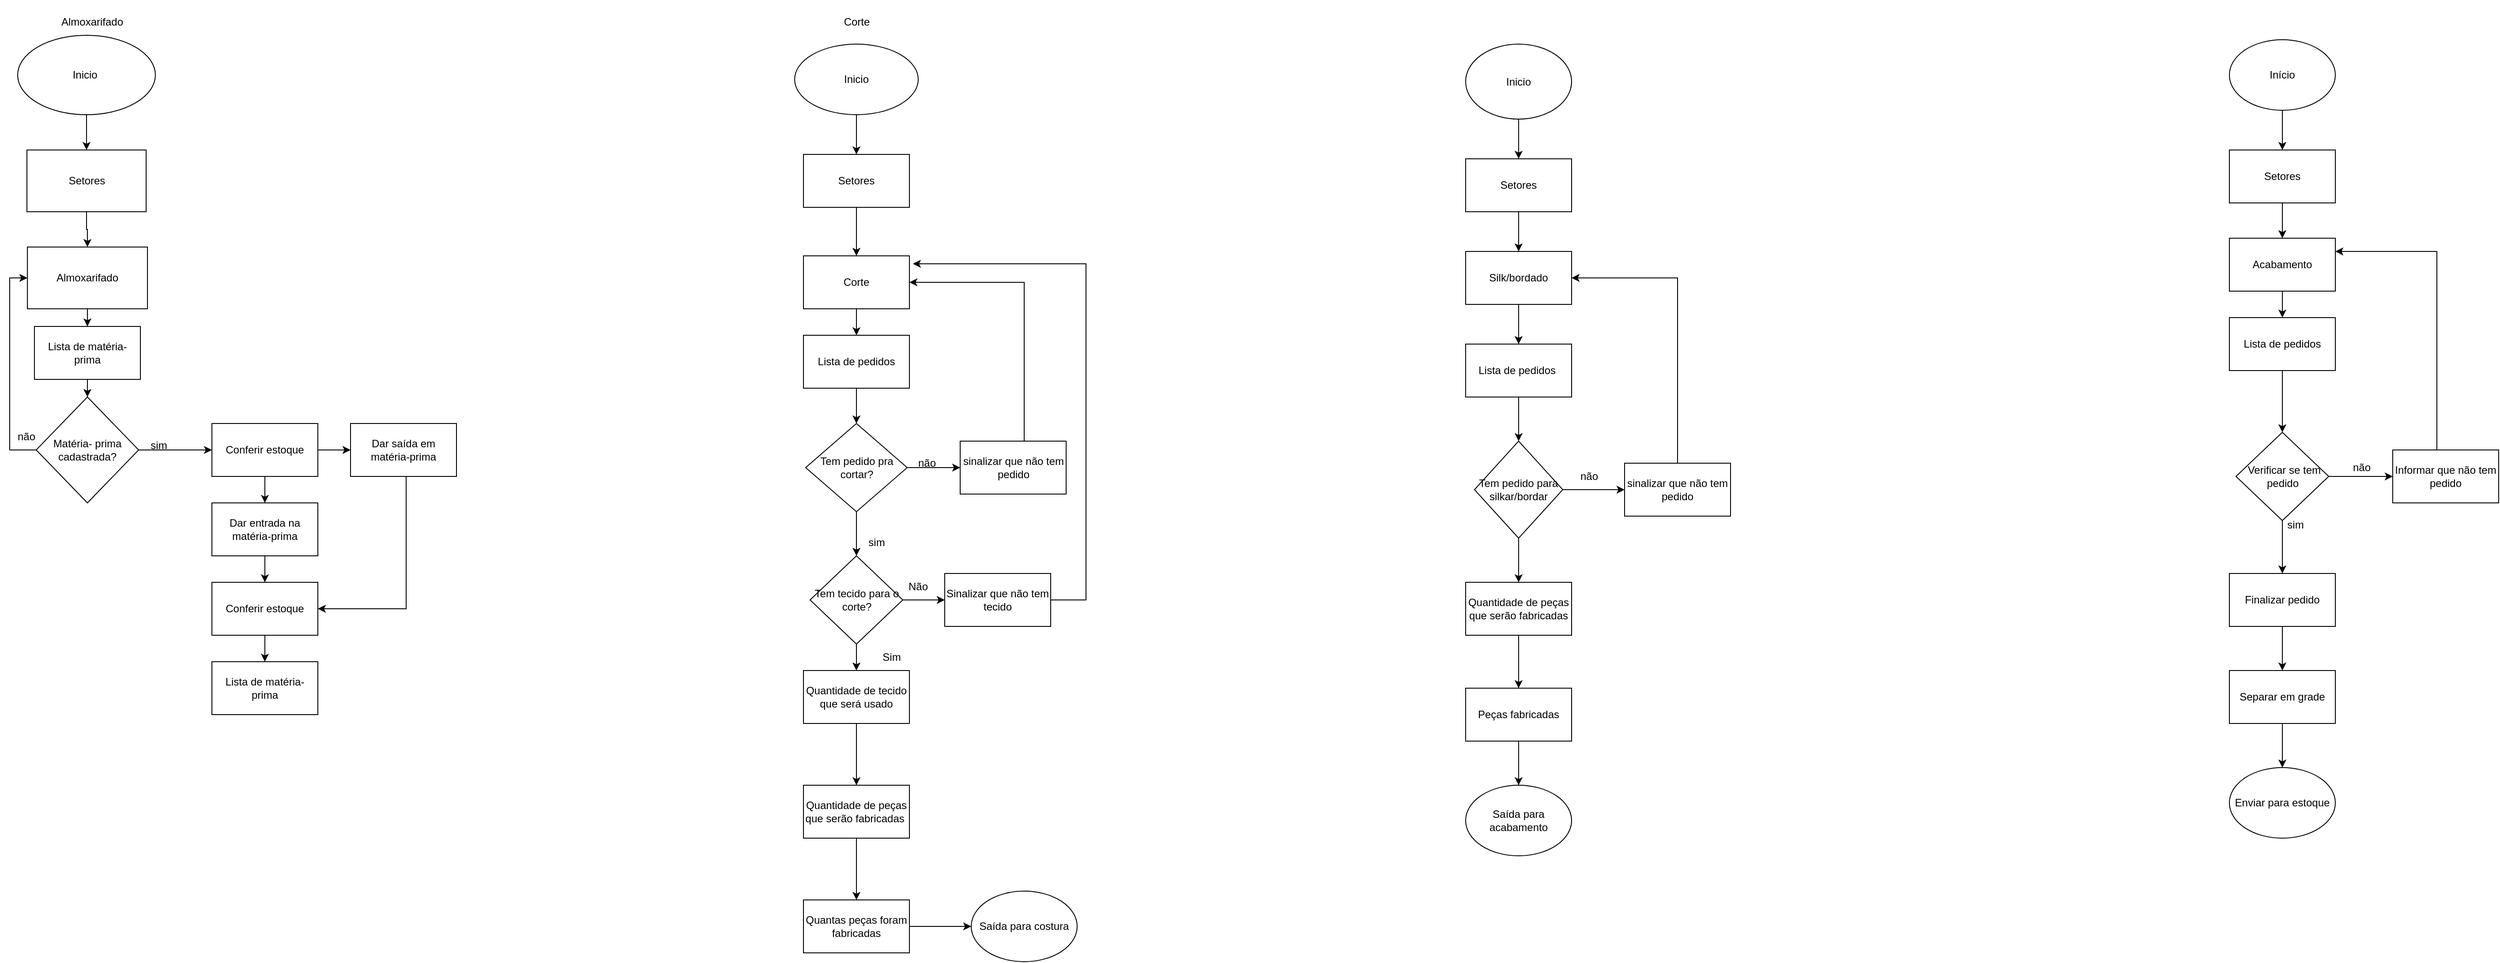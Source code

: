 <mxfile version="24.4.9" type="device">
  <diagram name="Página-1" id="mC3P3-g2l_9qBY8GvUhR">
    <mxGraphModel dx="1434" dy="782" grid="1" gridSize="10" guides="1" tooltips="1" connect="1" arrows="1" fold="1" page="1" pageScale="1" pageWidth="827" pageHeight="1169" math="0" shadow="0">
      <root>
        <mxCell id="0" />
        <mxCell id="1" parent="0" />
        <mxCell id="PYSRqreDHbwuCnctKfHl-3" value="" style="edgeStyle=orthogonalEdgeStyle;rounded=0;orthogonalLoop=1;jettySize=auto;html=1;" parent="1" source="PYSRqreDHbwuCnctKfHl-1" target="PYSRqreDHbwuCnctKfHl-2" edge="1">
          <mxGeometry relative="1" as="geometry" />
        </mxCell>
        <mxCell id="PYSRqreDHbwuCnctKfHl-1" value="Inicio&amp;nbsp;" style="ellipse;whiteSpace=wrap;html=1;" parent="1" vertex="1">
          <mxGeometry x="330" y="40" width="156" height="90" as="geometry" />
        </mxCell>
        <mxCell id="PYSRqreDHbwuCnctKfHl-5" value="" style="edgeStyle=orthogonalEdgeStyle;rounded=0;orthogonalLoop=1;jettySize=auto;html=1;" parent="1" source="PYSRqreDHbwuCnctKfHl-2" target="PYSRqreDHbwuCnctKfHl-4" edge="1">
          <mxGeometry relative="1" as="geometry" />
        </mxCell>
        <mxCell id="PYSRqreDHbwuCnctKfHl-2" value="Setores" style="rounded=0;whiteSpace=wrap;html=1;" parent="1" vertex="1">
          <mxGeometry x="340.5" y="170" width="135" height="70" as="geometry" />
        </mxCell>
        <mxCell id="PYSRqreDHbwuCnctKfHl-24" value="" style="edgeStyle=orthogonalEdgeStyle;rounded=0;orthogonalLoop=1;jettySize=auto;html=1;" parent="1" source="PYSRqreDHbwuCnctKfHl-4" target="PYSRqreDHbwuCnctKfHl-23" edge="1">
          <mxGeometry relative="1" as="geometry" />
        </mxCell>
        <mxCell id="PYSRqreDHbwuCnctKfHl-4" value="Almoxarifado" style="rounded=0;whiteSpace=wrap;html=1;" parent="1" vertex="1">
          <mxGeometry x="341" y="280" width="136" height="70" as="geometry" />
        </mxCell>
        <mxCell id="PYSRqreDHbwuCnctKfHl-8" style="edgeStyle=orthogonalEdgeStyle;rounded=0;orthogonalLoop=1;jettySize=auto;html=1;entryX=0;entryY=0.5;entryDx=0;entryDy=0;" parent="1" source="PYSRqreDHbwuCnctKfHl-6" target="PYSRqreDHbwuCnctKfHl-4" edge="1">
          <mxGeometry relative="1" as="geometry">
            <Array as="points">
              <mxPoint x="321" y="510" />
              <mxPoint x="321" y="315" />
            </Array>
          </mxGeometry>
        </mxCell>
        <mxCell id="PYSRqreDHbwuCnctKfHl-20" value="" style="edgeStyle=orthogonalEdgeStyle;rounded=0;orthogonalLoop=1;jettySize=auto;html=1;" parent="1" source="PYSRqreDHbwuCnctKfHl-6" target="PYSRqreDHbwuCnctKfHl-14" edge="1">
          <mxGeometry relative="1" as="geometry" />
        </mxCell>
        <mxCell id="PYSRqreDHbwuCnctKfHl-6" value="Matéria- prima cadastrada?" style="rhombus;whiteSpace=wrap;html=1;" parent="1" vertex="1">
          <mxGeometry x="351" y="450" width="116" height="120" as="geometry" />
        </mxCell>
        <mxCell id="PYSRqreDHbwuCnctKfHl-11" value="não" style="text;html=1;align=center;verticalAlign=middle;whiteSpace=wrap;rounded=0;" parent="1" vertex="1">
          <mxGeometry x="310" y="480" width="60" height="30" as="geometry" />
        </mxCell>
        <mxCell id="PYSRqreDHbwuCnctKfHl-12" value="sim" style="text;html=1;align=center;verticalAlign=middle;whiteSpace=wrap;rounded=0;" parent="1" vertex="1">
          <mxGeometry x="460" y="490" width="60" height="30" as="geometry" />
        </mxCell>
        <mxCell id="PYSRqreDHbwuCnctKfHl-16" value="" style="edgeStyle=orthogonalEdgeStyle;rounded=0;orthogonalLoop=1;jettySize=auto;html=1;" parent="1" source="PYSRqreDHbwuCnctKfHl-14" target="PYSRqreDHbwuCnctKfHl-15" edge="1">
          <mxGeometry relative="1" as="geometry" />
        </mxCell>
        <mxCell id="PYSRqreDHbwuCnctKfHl-31" value="" style="edgeStyle=orthogonalEdgeStyle;rounded=0;orthogonalLoop=1;jettySize=auto;html=1;" parent="1" source="PYSRqreDHbwuCnctKfHl-14" target="PYSRqreDHbwuCnctKfHl-30" edge="1">
          <mxGeometry relative="1" as="geometry" />
        </mxCell>
        <mxCell id="PYSRqreDHbwuCnctKfHl-14" value="Conferir estoque" style="rounded=0;whiteSpace=wrap;html=1;" parent="1" vertex="1">
          <mxGeometry x="550" y="480" width="120" height="60" as="geometry" />
        </mxCell>
        <mxCell id="PYSRqreDHbwuCnctKfHl-28" value="" style="edgeStyle=orthogonalEdgeStyle;rounded=0;orthogonalLoop=1;jettySize=auto;html=1;" parent="1" source="PYSRqreDHbwuCnctKfHl-15" target="PYSRqreDHbwuCnctKfHl-27" edge="1">
          <mxGeometry relative="1" as="geometry" />
        </mxCell>
        <mxCell id="PYSRqreDHbwuCnctKfHl-15" value="Dar entrada na matéria-prima" style="rounded=0;whiteSpace=wrap;html=1;" parent="1" vertex="1">
          <mxGeometry x="550" y="570" width="120" height="60" as="geometry" />
        </mxCell>
        <mxCell id="PYSRqreDHbwuCnctKfHl-25" value="" style="edgeStyle=orthogonalEdgeStyle;rounded=0;orthogonalLoop=1;jettySize=auto;html=1;" parent="1" source="PYSRqreDHbwuCnctKfHl-23" target="PYSRqreDHbwuCnctKfHl-6" edge="1">
          <mxGeometry relative="1" as="geometry" />
        </mxCell>
        <mxCell id="PYSRqreDHbwuCnctKfHl-23" value="Lista de matéria-prima" style="rounded=0;whiteSpace=wrap;html=1;" parent="1" vertex="1">
          <mxGeometry x="349" y="370" width="120" height="60" as="geometry" />
        </mxCell>
        <mxCell id="PYSRqreDHbwuCnctKfHl-34" value="" style="edgeStyle=orthogonalEdgeStyle;rounded=0;orthogonalLoop=1;jettySize=auto;html=1;" parent="1" source="PYSRqreDHbwuCnctKfHl-27" target="PYSRqreDHbwuCnctKfHl-33" edge="1">
          <mxGeometry relative="1" as="geometry" />
        </mxCell>
        <mxCell id="PYSRqreDHbwuCnctKfHl-27" value="Conferir estoque" style="rounded=0;whiteSpace=wrap;html=1;" parent="1" vertex="1">
          <mxGeometry x="550" y="660" width="120" height="60" as="geometry" />
        </mxCell>
        <mxCell id="PYSRqreDHbwuCnctKfHl-35" style="edgeStyle=orthogonalEdgeStyle;rounded=0;orthogonalLoop=1;jettySize=auto;html=1;entryX=1;entryY=0.5;entryDx=0;entryDy=0;" parent="1" source="PYSRqreDHbwuCnctKfHl-30" target="PYSRqreDHbwuCnctKfHl-27" edge="1">
          <mxGeometry relative="1" as="geometry">
            <Array as="points">
              <mxPoint x="770" y="690" />
            </Array>
          </mxGeometry>
        </mxCell>
        <mxCell id="PYSRqreDHbwuCnctKfHl-30" value="Dar saída em matéria-prima" style="rounded=0;whiteSpace=wrap;html=1;" parent="1" vertex="1">
          <mxGeometry x="707" y="480" width="120" height="60" as="geometry" />
        </mxCell>
        <mxCell id="PYSRqreDHbwuCnctKfHl-33" value="Lista de matéria-prima" style="rounded=0;whiteSpace=wrap;html=1;" parent="1" vertex="1">
          <mxGeometry x="550" y="750" width="120" height="60" as="geometry" />
        </mxCell>
        <mxCell id="PYSRqreDHbwuCnctKfHl-37" value="Almoxarifado" style="text;html=1;align=center;verticalAlign=middle;whiteSpace=wrap;rounded=0;" parent="1" vertex="1">
          <mxGeometry x="320" width="189" height="50" as="geometry" />
        </mxCell>
        <mxCell id="PYSRqreDHbwuCnctKfHl-40" value="" style="edgeStyle=orthogonalEdgeStyle;rounded=0;orthogonalLoop=1;jettySize=auto;html=1;" parent="1" source="PYSRqreDHbwuCnctKfHl-38" target="PYSRqreDHbwuCnctKfHl-39" edge="1">
          <mxGeometry relative="1" as="geometry" />
        </mxCell>
        <mxCell id="PYSRqreDHbwuCnctKfHl-38" value="Inicio" style="ellipse;whiteSpace=wrap;html=1;" parent="1" vertex="1">
          <mxGeometry x="1210" y="50" width="140" height="80" as="geometry" />
        </mxCell>
        <mxCell id="PYSRqreDHbwuCnctKfHl-43" value="" style="edgeStyle=orthogonalEdgeStyle;rounded=0;orthogonalLoop=1;jettySize=auto;html=1;" parent="1" source="PYSRqreDHbwuCnctKfHl-39" target="PYSRqreDHbwuCnctKfHl-42" edge="1">
          <mxGeometry relative="1" as="geometry" />
        </mxCell>
        <mxCell id="PYSRqreDHbwuCnctKfHl-39" value="Setores" style="whiteSpace=wrap;html=1;" parent="1" vertex="1">
          <mxGeometry x="1220" y="175" width="120" height="60" as="geometry" />
        </mxCell>
        <mxCell id="PYSRqreDHbwuCnctKfHl-84" value="" style="edgeStyle=orthogonalEdgeStyle;rounded=0;orthogonalLoop=1;jettySize=auto;html=1;" parent="1" source="PYSRqreDHbwuCnctKfHl-42" target="PYSRqreDHbwuCnctKfHl-83" edge="1">
          <mxGeometry relative="1" as="geometry" />
        </mxCell>
        <mxCell id="PYSRqreDHbwuCnctKfHl-42" value="Corte" style="whiteSpace=wrap;html=1;" parent="1" vertex="1">
          <mxGeometry x="1220" y="290" width="120" height="60" as="geometry" />
        </mxCell>
        <mxCell id="PYSRqreDHbwuCnctKfHl-61" value="" style="edgeStyle=orthogonalEdgeStyle;rounded=0;orthogonalLoop=1;jettySize=auto;html=1;" parent="1" source="PYSRqreDHbwuCnctKfHl-44" target="PYSRqreDHbwuCnctKfHl-60" edge="1">
          <mxGeometry relative="1" as="geometry" />
        </mxCell>
        <mxCell id="PYSRqreDHbwuCnctKfHl-82" value="" style="edgeStyle=orthogonalEdgeStyle;rounded=0;orthogonalLoop=1;jettySize=auto;html=1;" parent="1" source="PYSRqreDHbwuCnctKfHl-44" target="PYSRqreDHbwuCnctKfHl-54" edge="1">
          <mxGeometry relative="1" as="geometry" />
        </mxCell>
        <mxCell id="PYSRqreDHbwuCnctKfHl-44" value="Tem pedido pra cortar?" style="rhombus;whiteSpace=wrap;html=1;" parent="1" vertex="1">
          <mxGeometry x="1222.5" y="480" width="115" height="100" as="geometry" />
        </mxCell>
        <mxCell id="PYSRqreDHbwuCnctKfHl-57" style="edgeStyle=orthogonalEdgeStyle;rounded=0;orthogonalLoop=1;jettySize=auto;html=1;entryX=1;entryY=0.5;entryDx=0;entryDy=0;" parent="1" source="PYSRqreDHbwuCnctKfHl-54" target="PYSRqreDHbwuCnctKfHl-42" edge="1">
          <mxGeometry relative="1" as="geometry">
            <Array as="points">
              <mxPoint x="1470" y="320" />
            </Array>
          </mxGeometry>
        </mxCell>
        <mxCell id="PYSRqreDHbwuCnctKfHl-54" value="sinalizar que não tem pedido" style="whiteSpace=wrap;html=1;" parent="1" vertex="1">
          <mxGeometry x="1397.5" y="500" width="120" height="60" as="geometry" />
        </mxCell>
        <mxCell id="PYSRqreDHbwuCnctKfHl-59" value="sim" style="text;html=1;align=center;verticalAlign=middle;whiteSpace=wrap;rounded=0;" parent="1" vertex="1">
          <mxGeometry x="1272.5" y="600" width="60" height="30" as="geometry" />
        </mxCell>
        <mxCell id="PYSRqreDHbwuCnctKfHl-64" value="" style="edgeStyle=orthogonalEdgeStyle;rounded=0;orthogonalLoop=1;jettySize=auto;html=1;" parent="1" source="PYSRqreDHbwuCnctKfHl-60" target="PYSRqreDHbwuCnctKfHl-63" edge="1">
          <mxGeometry relative="1" as="geometry" />
        </mxCell>
        <mxCell id="PYSRqreDHbwuCnctKfHl-78" value="" style="edgeStyle=orthogonalEdgeStyle;rounded=0;orthogonalLoop=1;jettySize=auto;html=1;" parent="1" source="PYSRqreDHbwuCnctKfHl-60" target="PYSRqreDHbwuCnctKfHl-67" edge="1">
          <mxGeometry relative="1" as="geometry" />
        </mxCell>
        <mxCell id="PYSRqreDHbwuCnctKfHl-60" value="Tem tecido para o corte?" style="rhombus;whiteSpace=wrap;html=1;" parent="1" vertex="1">
          <mxGeometry x="1227.5" y="630" width="105" height="100" as="geometry" />
        </mxCell>
        <mxCell id="PYSRqreDHbwuCnctKfHl-63" value="Sinalizar que não tem tecido" style="whiteSpace=wrap;html=1;" parent="1" vertex="1">
          <mxGeometry x="1380" y="650" width="120" height="60" as="geometry" />
        </mxCell>
        <mxCell id="PYSRqreDHbwuCnctKfHl-70" value="" style="edgeStyle=orthogonalEdgeStyle;rounded=0;orthogonalLoop=1;jettySize=auto;html=1;" parent="1" source="PYSRqreDHbwuCnctKfHl-67" target="PYSRqreDHbwuCnctKfHl-69" edge="1">
          <mxGeometry relative="1" as="geometry" />
        </mxCell>
        <mxCell id="PYSRqreDHbwuCnctKfHl-67" value="Quantidade de tecido que será usado" style="whiteSpace=wrap;html=1;" parent="1" vertex="1">
          <mxGeometry x="1220" y="760" width="120" height="60" as="geometry" />
        </mxCell>
        <mxCell id="PYSRqreDHbwuCnctKfHl-115" value="" style="edgeStyle=orthogonalEdgeStyle;rounded=0;orthogonalLoop=1;jettySize=auto;html=1;" parent="1" source="PYSRqreDHbwuCnctKfHl-69" target="PYSRqreDHbwuCnctKfHl-114" edge="1">
          <mxGeometry relative="1" as="geometry" />
        </mxCell>
        <mxCell id="PYSRqreDHbwuCnctKfHl-69" value="Quantidade de peças que serão fabricadas&amp;nbsp;" style="whiteSpace=wrap;html=1;" parent="1" vertex="1">
          <mxGeometry x="1220" y="890" width="120" height="60" as="geometry" />
        </mxCell>
        <mxCell id="PYSRqreDHbwuCnctKfHl-79" value="Saída para costura" style="ellipse;whiteSpace=wrap;html=1;" parent="1" vertex="1">
          <mxGeometry x="1410" y="1010" width="120" height="80" as="geometry" />
        </mxCell>
        <mxCell id="PYSRqreDHbwuCnctKfHl-58" value="não" style="text;html=1;align=center;verticalAlign=middle;whiteSpace=wrap;rounded=0;" parent="1" vertex="1">
          <mxGeometry x="1330" y="510" width="60" height="30" as="geometry" />
        </mxCell>
        <mxCell id="PYSRqreDHbwuCnctKfHl-85" value="" style="edgeStyle=orthogonalEdgeStyle;rounded=0;orthogonalLoop=1;jettySize=auto;html=1;" parent="1" source="PYSRqreDHbwuCnctKfHl-83" target="PYSRqreDHbwuCnctKfHl-44" edge="1">
          <mxGeometry relative="1" as="geometry" />
        </mxCell>
        <mxCell id="PYSRqreDHbwuCnctKfHl-83" value="Lista de pedidos" style="rounded=0;whiteSpace=wrap;html=1;" parent="1" vertex="1">
          <mxGeometry x="1220" y="380" width="120" height="60" as="geometry" />
        </mxCell>
        <mxCell id="PYSRqreDHbwuCnctKfHl-86" value="Corte" style="text;html=1;align=center;verticalAlign=middle;whiteSpace=wrap;rounded=0;" parent="1" vertex="1">
          <mxGeometry x="1181" y="5" width="199" height="40" as="geometry" />
        </mxCell>
        <mxCell id="PYSRqreDHbwuCnctKfHl-87" value="Não" style="text;html=1;align=center;verticalAlign=middle;whiteSpace=wrap;rounded=0;" parent="1" vertex="1">
          <mxGeometry x="1320" y="650" width="60" height="30" as="geometry" />
        </mxCell>
        <mxCell id="PYSRqreDHbwuCnctKfHl-88" style="edgeStyle=orthogonalEdgeStyle;rounded=0;orthogonalLoop=1;jettySize=auto;html=1;entryX=1.033;entryY=0.15;entryDx=0;entryDy=0;entryPerimeter=0;" parent="1" source="PYSRqreDHbwuCnctKfHl-63" target="PYSRqreDHbwuCnctKfHl-42" edge="1">
          <mxGeometry relative="1" as="geometry">
            <Array as="points">
              <mxPoint x="1540" y="680" />
              <mxPoint x="1540" y="299" />
            </Array>
          </mxGeometry>
        </mxCell>
        <mxCell id="PYSRqreDHbwuCnctKfHl-92" value="Sim" style="text;html=1;align=center;verticalAlign=middle;whiteSpace=wrap;rounded=0;" parent="1" vertex="1">
          <mxGeometry x="1290" y="730" width="60" height="30" as="geometry" />
        </mxCell>
        <mxCell id="PYSRqreDHbwuCnctKfHl-95" value="" style="edgeStyle=orthogonalEdgeStyle;rounded=0;orthogonalLoop=1;jettySize=auto;html=1;" parent="1" source="PYSRqreDHbwuCnctKfHl-93" target="PYSRqreDHbwuCnctKfHl-94" edge="1">
          <mxGeometry relative="1" as="geometry" />
        </mxCell>
        <mxCell id="PYSRqreDHbwuCnctKfHl-93" value="Inicio" style="ellipse;whiteSpace=wrap;html=1;" parent="1" vertex="1">
          <mxGeometry x="1970" y="50" width="120" height="85" as="geometry" />
        </mxCell>
        <mxCell id="PYSRqreDHbwuCnctKfHl-97" value="" style="edgeStyle=orthogonalEdgeStyle;rounded=0;orthogonalLoop=1;jettySize=auto;html=1;" parent="1" source="PYSRqreDHbwuCnctKfHl-94" target="PYSRqreDHbwuCnctKfHl-96" edge="1">
          <mxGeometry relative="1" as="geometry" />
        </mxCell>
        <mxCell id="PYSRqreDHbwuCnctKfHl-94" value="Setores" style="rounded=0;whiteSpace=wrap;html=1;" parent="1" vertex="1">
          <mxGeometry x="1970" y="180" width="120" height="60" as="geometry" />
        </mxCell>
        <mxCell id="PYSRqreDHbwuCnctKfHl-100" value="" style="edgeStyle=orthogonalEdgeStyle;rounded=0;orthogonalLoop=1;jettySize=auto;html=1;" parent="1" source="PYSRqreDHbwuCnctKfHl-96" target="PYSRqreDHbwuCnctKfHl-99" edge="1">
          <mxGeometry relative="1" as="geometry" />
        </mxCell>
        <mxCell id="PYSRqreDHbwuCnctKfHl-96" value="Silk/bordado" style="rounded=0;whiteSpace=wrap;html=1;" parent="1" vertex="1">
          <mxGeometry x="1970" y="285" width="120" height="60" as="geometry" />
        </mxCell>
        <mxCell id="PYSRqreDHbwuCnctKfHl-103" value="" style="edgeStyle=orthogonalEdgeStyle;rounded=0;orthogonalLoop=1;jettySize=auto;html=1;" parent="1" source="PYSRqreDHbwuCnctKfHl-99" target="PYSRqreDHbwuCnctKfHl-102" edge="1">
          <mxGeometry relative="1" as="geometry" />
        </mxCell>
        <mxCell id="PYSRqreDHbwuCnctKfHl-99" value="Lista de pedidos&amp;nbsp;" style="whiteSpace=wrap;html=1;rounded=0;" parent="1" vertex="1">
          <mxGeometry x="1970" y="390" width="120" height="60" as="geometry" />
        </mxCell>
        <mxCell id="PYSRqreDHbwuCnctKfHl-111" style="edgeStyle=orthogonalEdgeStyle;rounded=0;orthogonalLoop=1;jettySize=auto;html=1;" parent="1" source="PYSRqreDHbwuCnctKfHl-102" target="PYSRqreDHbwuCnctKfHl-104" edge="1">
          <mxGeometry relative="1" as="geometry" />
        </mxCell>
        <mxCell id="PYSRqreDHbwuCnctKfHl-113" value="" style="edgeStyle=orthogonalEdgeStyle;rounded=0;orthogonalLoop=1;jettySize=auto;html=1;" parent="1" source="PYSRqreDHbwuCnctKfHl-102" target="PYSRqreDHbwuCnctKfHl-112" edge="1">
          <mxGeometry relative="1" as="geometry" />
        </mxCell>
        <mxCell id="PYSRqreDHbwuCnctKfHl-102" value="Tem pedido para silkar/bordar" style="rhombus;whiteSpace=wrap;html=1;rounded=0;" parent="1" vertex="1">
          <mxGeometry x="1980" y="500" width="100" height="110" as="geometry" />
        </mxCell>
        <mxCell id="PYSRqreDHbwuCnctKfHl-106" style="edgeStyle=orthogonalEdgeStyle;rounded=0;orthogonalLoop=1;jettySize=auto;html=1;entryX=1;entryY=0.5;entryDx=0;entryDy=0;" parent="1" source="PYSRqreDHbwuCnctKfHl-104" target="PYSRqreDHbwuCnctKfHl-96" edge="1">
          <mxGeometry relative="1" as="geometry">
            <Array as="points">
              <mxPoint x="2210" y="315" />
            </Array>
          </mxGeometry>
        </mxCell>
        <mxCell id="PYSRqreDHbwuCnctKfHl-104" value="sinalizar que não tem pedido" style="whiteSpace=wrap;html=1;rounded=0;" parent="1" vertex="1">
          <mxGeometry x="2150" y="525" width="120" height="60" as="geometry" />
        </mxCell>
        <mxCell id="PYSRqreDHbwuCnctKfHl-107" value="não" style="text;html=1;align=center;verticalAlign=middle;whiteSpace=wrap;rounded=0;" parent="1" vertex="1">
          <mxGeometry x="2080" y="525" width="60" height="30" as="geometry" />
        </mxCell>
        <mxCell id="PYSRqreDHbwuCnctKfHl-118" value="" style="edgeStyle=orthogonalEdgeStyle;rounded=0;orthogonalLoop=1;jettySize=auto;html=1;" parent="1" source="PYSRqreDHbwuCnctKfHl-112" target="PYSRqreDHbwuCnctKfHl-117" edge="1">
          <mxGeometry relative="1" as="geometry" />
        </mxCell>
        <mxCell id="PYSRqreDHbwuCnctKfHl-112" value="Quantidade de peças que serão fabricadas" style="whiteSpace=wrap;html=1;rounded=0;" parent="1" vertex="1">
          <mxGeometry x="1970" y="660" width="120" height="60" as="geometry" />
        </mxCell>
        <mxCell id="PYSRqreDHbwuCnctKfHl-116" value="" style="edgeStyle=orthogonalEdgeStyle;rounded=0;orthogonalLoop=1;jettySize=auto;html=1;" parent="1" source="PYSRqreDHbwuCnctKfHl-114" target="PYSRqreDHbwuCnctKfHl-79" edge="1">
          <mxGeometry relative="1" as="geometry" />
        </mxCell>
        <mxCell id="PYSRqreDHbwuCnctKfHl-114" value="Quantas peças foram fabricadas" style="whiteSpace=wrap;html=1;" parent="1" vertex="1">
          <mxGeometry x="1220" y="1020" width="120" height="60" as="geometry" />
        </mxCell>
        <mxCell id="PYSRqreDHbwuCnctKfHl-120" value="" style="edgeStyle=orthogonalEdgeStyle;rounded=0;orthogonalLoop=1;jettySize=auto;html=1;" parent="1" source="PYSRqreDHbwuCnctKfHl-117" target="PYSRqreDHbwuCnctKfHl-119" edge="1">
          <mxGeometry relative="1" as="geometry" />
        </mxCell>
        <mxCell id="PYSRqreDHbwuCnctKfHl-117" value="Peças fabricadas" style="whiteSpace=wrap;html=1;rounded=0;" parent="1" vertex="1">
          <mxGeometry x="1970" y="780" width="120" height="60" as="geometry" />
        </mxCell>
        <mxCell id="PYSRqreDHbwuCnctKfHl-119" value="Saída para acabamento" style="ellipse;whiteSpace=wrap;html=1;" parent="1" vertex="1">
          <mxGeometry x="1970" y="890" width="120" height="80" as="geometry" />
        </mxCell>
        <mxCell id="PYSRqreDHbwuCnctKfHl-123" value="" style="edgeStyle=orthogonalEdgeStyle;rounded=0;orthogonalLoop=1;jettySize=auto;html=1;" parent="1" source="PYSRqreDHbwuCnctKfHl-121" target="PYSRqreDHbwuCnctKfHl-122" edge="1">
          <mxGeometry relative="1" as="geometry" />
        </mxCell>
        <mxCell id="PYSRqreDHbwuCnctKfHl-121" value="Início" style="ellipse;whiteSpace=wrap;html=1;" parent="1" vertex="1">
          <mxGeometry x="2835" y="45" width="120" height="80" as="geometry" />
        </mxCell>
        <mxCell id="PYSRqreDHbwuCnctKfHl-125" value="" style="edgeStyle=orthogonalEdgeStyle;rounded=0;orthogonalLoop=1;jettySize=auto;html=1;" parent="1" source="PYSRqreDHbwuCnctKfHl-122" target="PYSRqreDHbwuCnctKfHl-124" edge="1">
          <mxGeometry relative="1" as="geometry" />
        </mxCell>
        <mxCell id="PYSRqreDHbwuCnctKfHl-122" value="Setores" style="whiteSpace=wrap;html=1;" parent="1" vertex="1">
          <mxGeometry x="2835" y="170" width="120" height="60" as="geometry" />
        </mxCell>
        <mxCell id="PYSRqreDHbwuCnctKfHl-127" value="" style="edgeStyle=orthogonalEdgeStyle;rounded=0;orthogonalLoop=1;jettySize=auto;html=1;" parent="1" source="PYSRqreDHbwuCnctKfHl-124" target="PYSRqreDHbwuCnctKfHl-126" edge="1">
          <mxGeometry relative="1" as="geometry" />
        </mxCell>
        <mxCell id="PYSRqreDHbwuCnctKfHl-124" value="Acabamento" style="whiteSpace=wrap;html=1;" parent="1" vertex="1">
          <mxGeometry x="2835" y="270" width="120" height="60" as="geometry" />
        </mxCell>
        <mxCell id="PYSRqreDHbwuCnctKfHl-129" value="" style="edgeStyle=orthogonalEdgeStyle;rounded=0;orthogonalLoop=1;jettySize=auto;html=1;" parent="1" source="PYSRqreDHbwuCnctKfHl-126" target="PYSRqreDHbwuCnctKfHl-128" edge="1">
          <mxGeometry relative="1" as="geometry" />
        </mxCell>
        <mxCell id="PYSRqreDHbwuCnctKfHl-126" value="Lista de pedidos" style="whiteSpace=wrap;html=1;" parent="1" vertex="1">
          <mxGeometry x="2835" y="360" width="120" height="60" as="geometry" />
        </mxCell>
        <mxCell id="PYSRqreDHbwuCnctKfHl-131" value="" style="edgeStyle=orthogonalEdgeStyle;rounded=0;orthogonalLoop=1;jettySize=auto;html=1;" parent="1" source="PYSRqreDHbwuCnctKfHl-128" target="PYSRqreDHbwuCnctKfHl-130" edge="1">
          <mxGeometry relative="1" as="geometry" />
        </mxCell>
        <mxCell id="grHuhRYzhLYFjufmDT5v-2" value="" style="edgeStyle=orthogonalEdgeStyle;rounded=0;orthogonalLoop=1;jettySize=auto;html=1;" edge="1" parent="1" source="PYSRqreDHbwuCnctKfHl-128" target="grHuhRYzhLYFjufmDT5v-1">
          <mxGeometry relative="1" as="geometry" />
        </mxCell>
        <mxCell id="PYSRqreDHbwuCnctKfHl-128" value="&amp;nbsp;Verificar se tem pedido" style="rhombus;whiteSpace=wrap;html=1;" parent="1" vertex="1">
          <mxGeometry x="2842.5" y="490" width="105" height="100" as="geometry" />
        </mxCell>
        <mxCell id="PYSRqreDHbwuCnctKfHl-132" style="edgeStyle=orthogonalEdgeStyle;rounded=0;orthogonalLoop=1;jettySize=auto;html=1;entryX=1;entryY=0.25;entryDx=0;entryDy=0;" parent="1" source="PYSRqreDHbwuCnctKfHl-130" target="PYSRqreDHbwuCnctKfHl-124" edge="1">
          <mxGeometry relative="1" as="geometry">
            <Array as="points">
              <mxPoint x="3070" y="285" />
            </Array>
          </mxGeometry>
        </mxCell>
        <mxCell id="PYSRqreDHbwuCnctKfHl-130" value="Informar que não tem pedido" style="whiteSpace=wrap;html=1;" parent="1" vertex="1">
          <mxGeometry x="3020" y="510" width="120" height="60" as="geometry" />
        </mxCell>
        <mxCell id="PYSRqreDHbwuCnctKfHl-133" value="não" style="text;html=1;align=center;verticalAlign=middle;whiteSpace=wrap;rounded=0;" parent="1" vertex="1">
          <mxGeometry x="2955" y="515" width="60" height="30" as="geometry" />
        </mxCell>
        <mxCell id="grHuhRYzhLYFjufmDT5v-4" value="" style="edgeStyle=orthogonalEdgeStyle;rounded=0;orthogonalLoop=1;jettySize=auto;html=1;" edge="1" parent="1" source="grHuhRYzhLYFjufmDT5v-1" target="grHuhRYzhLYFjufmDT5v-3">
          <mxGeometry relative="1" as="geometry" />
        </mxCell>
        <mxCell id="grHuhRYzhLYFjufmDT5v-1" value="&lt;font style=&quot;vertical-align: inherit;&quot;&gt;&lt;font style=&quot;vertical-align: inherit;&quot;&gt;Finalizar pedido&lt;/font&gt;&lt;/font&gt;" style="whiteSpace=wrap;html=1;" vertex="1" parent="1">
          <mxGeometry x="2835" y="650" width="120" height="60" as="geometry" />
        </mxCell>
        <mxCell id="grHuhRYzhLYFjufmDT5v-8" value="" style="edgeStyle=orthogonalEdgeStyle;rounded=0;orthogonalLoop=1;jettySize=auto;html=1;" edge="1" parent="1" source="grHuhRYzhLYFjufmDT5v-3" target="grHuhRYzhLYFjufmDT5v-7">
          <mxGeometry relative="1" as="geometry" />
        </mxCell>
        <mxCell id="grHuhRYzhLYFjufmDT5v-3" value="&lt;font style=&quot;vertical-align: inherit;&quot;&gt;&lt;font style=&quot;vertical-align: inherit;&quot;&gt;Separar em grade&lt;/font&gt;&lt;/font&gt;" style="whiteSpace=wrap;html=1;" vertex="1" parent="1">
          <mxGeometry x="2835" y="760" width="120" height="60" as="geometry" />
        </mxCell>
        <mxCell id="grHuhRYzhLYFjufmDT5v-7" value="&lt;font style=&quot;vertical-align: inherit;&quot;&gt;&lt;font style=&quot;vertical-align: inherit;&quot;&gt;Enviar para estoque&lt;/font&gt;&lt;/font&gt;" style="ellipse;whiteSpace=wrap;html=1;" vertex="1" parent="1">
          <mxGeometry x="2835" y="870" width="120" height="80" as="geometry" />
        </mxCell>
        <mxCell id="grHuhRYzhLYFjufmDT5v-9" value="&lt;font style=&quot;vertical-align: inherit;&quot;&gt;&lt;font style=&quot;vertical-align: inherit;&quot;&gt;sim&lt;/font&gt;&lt;/font&gt;" style="text;html=1;align=center;verticalAlign=middle;whiteSpace=wrap;rounded=0;" vertex="1" parent="1">
          <mxGeometry x="2880" y="580" width="60" height="30" as="geometry" />
        </mxCell>
      </root>
    </mxGraphModel>
  </diagram>
</mxfile>
